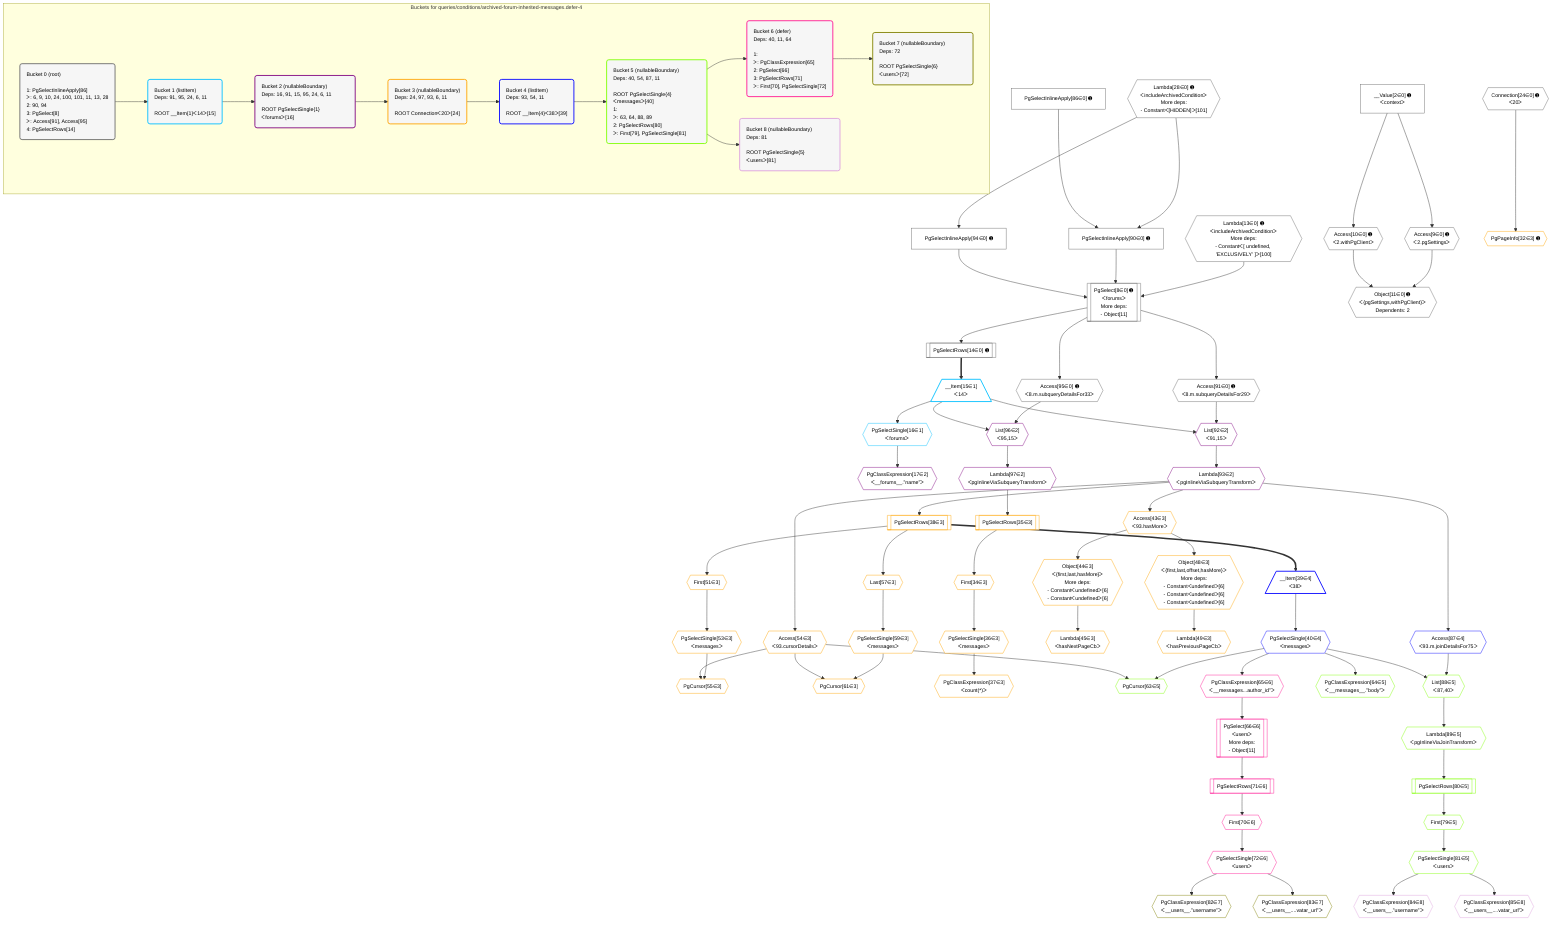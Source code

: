 %%{init: {'themeVariables': { 'fontSize': '12px'}}}%%
graph TD
    classDef path fill:#eee,stroke:#000,color:#000
    classDef plan fill:#fff,stroke-width:1px,color:#000
    classDef itemplan fill:#fff,stroke-width:2px,color:#000
    classDef unbatchedplan fill:#dff,stroke-width:1px,color:#000
    classDef sideeffectplan fill:#fcc,stroke-width:2px,color:#000
    classDef bucket fill:#f6f6f6,color:#000,stroke-width:2px,text-align:left

    subgraph "Buckets for queries/conditions/archived-forum-inherited-messages.defer-4"
    Bucket0("Bucket 0 (root)<br /><br />1: PgSelectInlineApply[86]<br />ᐳ: 6, 9, 10, 24, 100, 101, 11, 13, 28<br />2: 90, 94<br />3: PgSelect[8]<br />ᐳ: Access[91], Access[95]<br />4: PgSelectRows[14]"):::bucket
    Bucket1("Bucket 1 (listItem)<br />Deps: 91, 95, 24, 6, 11<br /><br />ROOT __Item{1}ᐸ14ᐳ[15]"):::bucket
    Bucket2("Bucket 2 (nullableBoundary)<br />Deps: 16, 91, 15, 95, 24, 6, 11<br /><br />ROOT PgSelectSingle{1}ᐸforumsᐳ[16]"):::bucket
    Bucket3("Bucket 3 (nullableBoundary)<br />Deps: 24, 97, 93, 6, 11<br /><br />ROOT Connectionᐸ20ᐳ[24]"):::bucket
    Bucket4("Bucket 4 (listItem)<br />Deps: 93, 54, 11<br /><br />ROOT __Item{4}ᐸ38ᐳ[39]"):::bucket
    Bucket5("Bucket 5 (nullableBoundary)<br />Deps: 40, 54, 87, 11<br /><br />ROOT PgSelectSingle{4}ᐸmessagesᐳ[40]<br />1: <br />ᐳ: 63, 64, 88, 89<br />2: PgSelectRows[80]<br />ᐳ: First[79], PgSelectSingle[81]"):::bucket
    Bucket6("Bucket 6 (defer)<br />Deps: 40, 11, 64<br /><br />1: <br />ᐳ: PgClassExpression[65]<br />2: PgSelect[66]<br />3: PgSelectRows[71]<br />ᐳ: First[70], PgSelectSingle[72]"):::bucket
    Bucket7("Bucket 7 (nullableBoundary)<br />Deps: 72<br /><br />ROOT PgSelectSingle{6}ᐸusersᐳ[72]"):::bucket
    Bucket8("Bucket 8 (nullableBoundary)<br />Deps: 81<br /><br />ROOT PgSelectSingle{5}ᐸusersᐳ[81]"):::bucket
    end
    Bucket0 --> Bucket1
    Bucket1 --> Bucket2
    Bucket2 --> Bucket3
    Bucket3 --> Bucket4
    Bucket4 --> Bucket5
    Bucket5 --> Bucket6 & Bucket8
    Bucket6 --> Bucket7

    %% plan dependencies
    PgSelect8[["PgSelect[8∈0] ➊<br />ᐸforumsᐳ<br />More deps:<br />- Object[11]"]]:::plan
    Lambda13{{"Lambda[13∈0] ➊<br />ᐸincludeArchivedConditionᐳ<br />More deps:<br />- Constantᐸ[ undefined, 'EXCLUSIVELY' ]ᐳ[100]"}}:::plan
    PgSelectInlineApply90["PgSelectInlineApply[90∈0] ➊"]:::plan
    PgSelectInlineApply94["PgSelectInlineApply[94∈0] ➊"]:::plan
    Lambda13 & PgSelectInlineApply90 & PgSelectInlineApply94 --> PgSelect8
    Object11{{"Object[11∈0] ➊<br />ᐸ{pgSettings,withPgClient}ᐳ<br />Dependents: 2"}}:::plan
    Access9{{"Access[9∈0] ➊<br />ᐸ2.pgSettingsᐳ"}}:::plan
    Access10{{"Access[10∈0] ➊<br />ᐸ2.withPgClientᐳ"}}:::plan
    Access9 & Access10 --> Object11
    Lambda28{{"Lambda[28∈0] ➊<br />ᐸincludeArchivedConditionᐳ<br />More deps:<br />- Constantᐸ[HIDDEN]ᐳ[101]"}}:::plan
    PgSelectInlineApply86["PgSelectInlineApply[86∈0] ➊"]:::plan
    Lambda28 & PgSelectInlineApply86 --> PgSelectInlineApply90
    __Value2["__Value[2∈0] ➊<br />ᐸcontextᐳ"]:::plan
    __Value2 --> Access9
    __Value2 --> Access10
    PgSelectRows14[["PgSelectRows[14∈0] ➊"]]:::plan
    PgSelect8 --> PgSelectRows14
    Access91{{"Access[91∈0] ➊<br />ᐸ8.m.subqueryDetailsFor29ᐳ"}}:::plan
    PgSelect8 --> Access91
    Lambda28 --> PgSelectInlineApply94
    Access95{{"Access[95∈0] ➊<br />ᐸ8.m.subqueryDetailsFor33ᐳ"}}:::plan
    PgSelect8 --> Access95
    Connection24{{"Connection[24∈0] ➊<br />ᐸ20ᐳ"}}:::plan
    __Item15[/"__Item[15∈1]<br />ᐸ14ᐳ"\]:::itemplan
    PgSelectRows14 ==> __Item15
    PgSelectSingle16{{"PgSelectSingle[16∈1]<br />ᐸforumsᐳ"}}:::plan
    __Item15 --> PgSelectSingle16
    List92{{"List[92∈2]<br />ᐸ91,15ᐳ"}}:::plan
    Access91 & __Item15 --> List92
    List96{{"List[96∈2]<br />ᐸ95,15ᐳ"}}:::plan
    Access95 & __Item15 --> List96
    PgClassExpression17{{"PgClassExpression[17∈2]<br />ᐸ__forums__.”name”ᐳ"}}:::plan
    PgSelectSingle16 --> PgClassExpression17
    Lambda93{{"Lambda[93∈2]<br />ᐸpgInlineViaSubqueryTransformᐳ"}}:::plan
    List92 --> Lambda93
    Lambda97{{"Lambda[97∈2]<br />ᐸpgInlineViaSubqueryTransformᐳ"}}:::plan
    List96 --> Lambda97
    Object48{{"Object[48∈3]<br />ᐸ{first,last,offset,hasMore}ᐳ<br />More deps:<br />- Constantᐸundefinedᐳ[6]<br />- Constantᐸundefinedᐳ[6]<br />- Constantᐸundefinedᐳ[6]"}}:::plan
    Access43{{"Access[43∈3]<br />ᐸ93.hasMoreᐳ"}}:::plan
    Access43 --> Object48
    Object44{{"Object[44∈3]<br />ᐸ{first,last,hasMore}ᐳ<br />More deps:<br />- Constantᐸundefinedᐳ[6]<br />- Constantᐸundefinedᐳ[6]"}}:::plan
    Access43 --> Object44
    PgCursor55{{"PgCursor[55∈3]"}}:::plan
    PgSelectSingle53{{"PgSelectSingle[53∈3]<br />ᐸmessagesᐳ"}}:::plan
    Access54{{"Access[54∈3]<br />ᐸ93.cursorDetailsᐳ"}}:::plan
    PgSelectSingle53 & Access54 --> PgCursor55
    PgCursor61{{"PgCursor[61∈3]"}}:::plan
    PgSelectSingle59{{"PgSelectSingle[59∈3]<br />ᐸmessagesᐳ"}}:::plan
    PgSelectSingle59 & Access54 --> PgCursor61
    PgPageInfo32{{"PgPageInfo[32∈3] ➊"}}:::plan
    Connection24 --> PgPageInfo32
    First34{{"First[34∈3]"}}:::plan
    PgSelectRows35[["PgSelectRows[35∈3]"]]:::plan
    PgSelectRows35 --> First34
    Lambda97 --> PgSelectRows35
    PgSelectSingle36{{"PgSelectSingle[36∈3]<br />ᐸmessagesᐳ"}}:::plan
    First34 --> PgSelectSingle36
    PgClassExpression37{{"PgClassExpression[37∈3]<br />ᐸcount(*)ᐳ"}}:::plan
    PgSelectSingle36 --> PgClassExpression37
    PgSelectRows38[["PgSelectRows[38∈3]"]]:::plan
    Lambda93 --> PgSelectRows38
    Lambda93 --> Access43
    Lambda45{{"Lambda[45∈3]<br />ᐸhasNextPageCbᐳ"}}:::plan
    Object44 --> Lambda45
    Lambda49{{"Lambda[49∈3]<br />ᐸhasPreviousPageCbᐳ"}}:::plan
    Object48 --> Lambda49
    First51{{"First[51∈3]"}}:::plan
    PgSelectRows38 --> First51
    First51 --> PgSelectSingle53
    Lambda93 --> Access54
    Last57{{"Last[57∈3]"}}:::plan
    PgSelectRows38 --> Last57
    Last57 --> PgSelectSingle59
    __Item39[/"__Item[39∈4]<br />ᐸ38ᐳ"\]:::itemplan
    PgSelectRows38 ==> __Item39
    PgSelectSingle40{{"PgSelectSingle[40∈4]<br />ᐸmessagesᐳ"}}:::plan
    __Item39 --> PgSelectSingle40
    Access87{{"Access[87∈4]<br />ᐸ93.m.joinDetailsFor75ᐳ"}}:::plan
    Lambda93 --> Access87
    PgCursor63{{"PgCursor[63∈5]"}}:::plan
    PgSelectSingle40 & Access54 --> PgCursor63
    List88{{"List[88∈5]<br />ᐸ87,40ᐳ"}}:::plan
    Access87 & PgSelectSingle40 --> List88
    PgClassExpression64{{"PgClassExpression[64∈5]<br />ᐸ__messages__.”body”ᐳ"}}:::plan
    PgSelectSingle40 --> PgClassExpression64
    First79{{"First[79∈5]"}}:::plan
    PgSelectRows80[["PgSelectRows[80∈5]"]]:::plan
    PgSelectRows80 --> First79
    Lambda89{{"Lambda[89∈5]<br />ᐸpgInlineViaJoinTransformᐳ"}}:::plan
    Lambda89 --> PgSelectRows80
    PgSelectSingle81{{"PgSelectSingle[81∈5]<br />ᐸusersᐳ"}}:::plan
    First79 --> PgSelectSingle81
    List88 --> Lambda89
    PgSelect66[["PgSelect[66∈6]<br />ᐸusersᐳ<br />More deps:<br />- Object[11]"]]:::plan
    PgClassExpression65{{"PgClassExpression[65∈6]<br />ᐸ__messages...author_id”ᐳ"}}:::plan
    PgClassExpression65 --> PgSelect66
    PgSelectSingle40 --> PgClassExpression65
    First70{{"First[70∈6]"}}:::plan
    PgSelectRows71[["PgSelectRows[71∈6]"]]:::plan
    PgSelectRows71 --> First70
    PgSelect66 --> PgSelectRows71
    PgSelectSingle72{{"PgSelectSingle[72∈6]<br />ᐸusersᐳ"}}:::plan
    First70 --> PgSelectSingle72
    PgClassExpression82{{"PgClassExpression[82∈7]<br />ᐸ__users__.”username”ᐳ"}}:::plan
    PgSelectSingle72 --> PgClassExpression82
    PgClassExpression83{{"PgClassExpression[83∈7]<br />ᐸ__users__....vatar_url”ᐳ"}}:::plan
    PgSelectSingle72 --> PgClassExpression83
    PgClassExpression84{{"PgClassExpression[84∈8]<br />ᐸ__users__.”username”ᐳ"}}:::plan
    PgSelectSingle81 --> PgClassExpression84
    PgClassExpression85{{"PgClassExpression[85∈8]<br />ᐸ__users__....vatar_url”ᐳ"}}:::plan
    PgSelectSingle81 --> PgClassExpression85

    %% define steps
    classDef bucket0 stroke:#696969
    class Bucket0,__Value2,PgSelect8,Access9,Access10,Object11,Lambda13,PgSelectRows14,Connection24,Lambda28,PgSelectInlineApply86,PgSelectInlineApply90,Access91,PgSelectInlineApply94,Access95 bucket0
    classDef bucket1 stroke:#00bfff
    class Bucket1,__Item15,PgSelectSingle16 bucket1
    classDef bucket2 stroke:#7f007f
    class Bucket2,PgClassExpression17,List92,Lambda93,List96,Lambda97 bucket2
    classDef bucket3 stroke:#ffa500
    class Bucket3,PgPageInfo32,First34,PgSelectRows35,PgSelectSingle36,PgClassExpression37,PgSelectRows38,Access43,Object44,Lambda45,Object48,Lambda49,First51,PgSelectSingle53,Access54,PgCursor55,Last57,PgSelectSingle59,PgCursor61 bucket3
    classDef bucket4 stroke:#0000ff
    class Bucket4,__Item39,PgSelectSingle40,Access87 bucket4
    classDef bucket5 stroke:#7fff00
    class Bucket5,PgCursor63,PgClassExpression64,First79,PgSelectRows80,PgSelectSingle81,List88,Lambda89 bucket5
    classDef bucket6 stroke:#ff1493
    class Bucket6,PgClassExpression65,PgSelect66,First70,PgSelectRows71,PgSelectSingle72 bucket6
    classDef bucket7 stroke:#808000
    class Bucket7,PgClassExpression82,PgClassExpression83 bucket7
    classDef bucket8 stroke:#dda0dd
    class Bucket8,PgClassExpression84,PgClassExpression85 bucket8